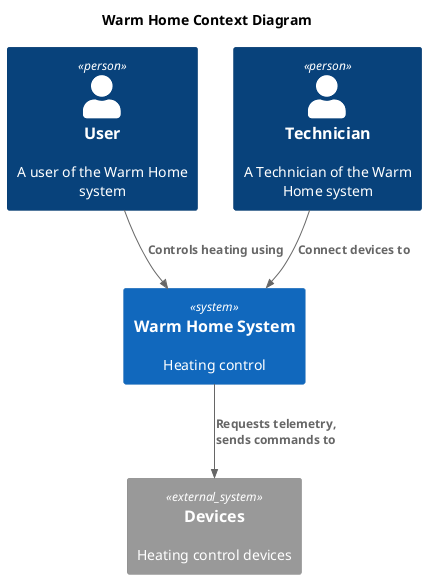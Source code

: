 @startuml
title Warm Home Context Diagram

top to bottom direction

!include <C4/C4_Context>

Person(user, "User", "A user of the Warm Home system")
Person(technician, "Technician", "A Technician of the Warm Home system")
System(warmHomeSystem, "Warm Home System", "Heating control")
System_Ext(devices, "Devices", "Heating control devices", )

Rel(user, warmHomeSystem, "Controls heating using")
Rel(technician, warmHomeSystem, "Connect devices to")
Rel(warmHomeSystem, devices, "Requests telemetry, sends commands to")

@enduml

 